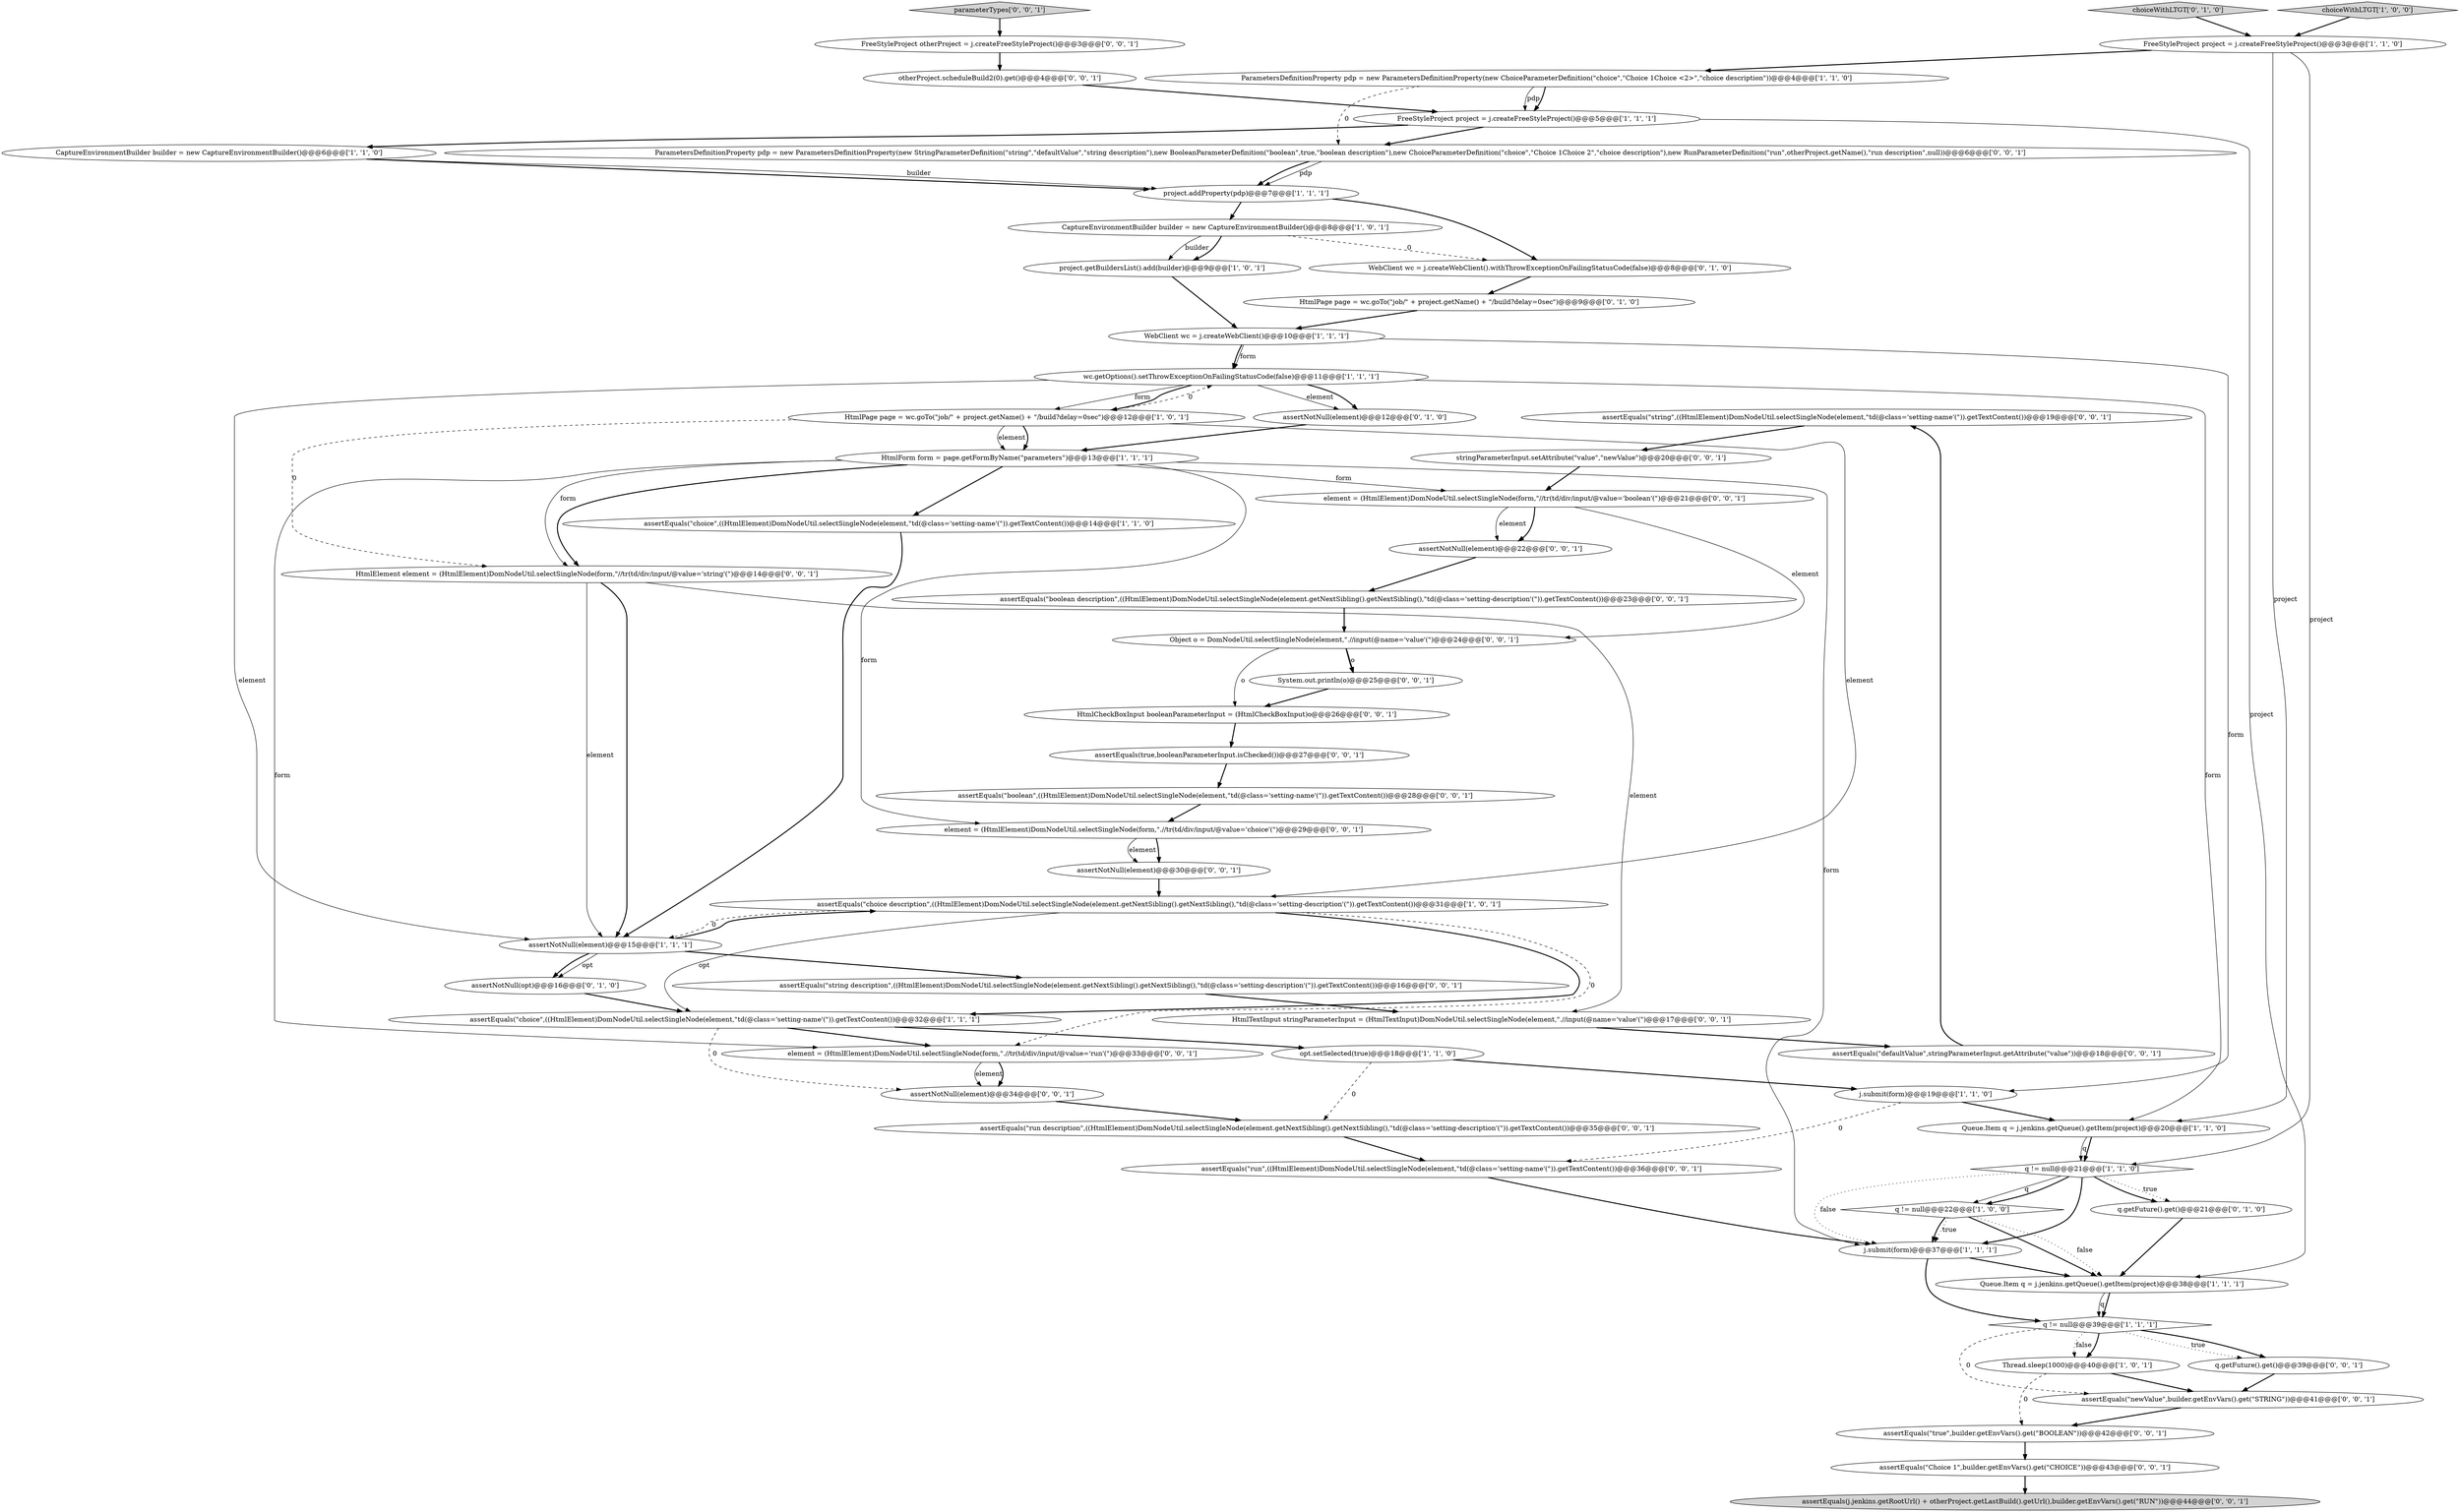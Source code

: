 digraph {
33 [style = filled, label = "assertEquals(\"string\",((HtmlElement)DomNodeUtil.selectSingleNode(element,\"td(@class='setting-name'(\")).getTextContent())@@@19@@@['0', '0', '1']", fillcolor = white, shape = ellipse image = "AAA0AAABBB3BBB"];
52 [style = filled, label = "element = (HtmlElement)DomNodeUtil.selectSingleNode(form,\"//tr(td/div/input/@value='boolean'(\")@@@21@@@['0', '0', '1']", fillcolor = white, shape = ellipse image = "AAA0AAABBB3BBB"];
18 [style = filled, label = "CaptureEnvironmentBuilder builder = new CaptureEnvironmentBuilder()@@@6@@@['1', '1', '0']", fillcolor = white, shape = ellipse image = "AAA0AAABBB1BBB"];
49 [style = filled, label = "assertEquals(\"defaultValue\",stringParameterInput.getAttribute(\"value\"))@@@18@@@['0', '0', '1']", fillcolor = white, shape = ellipse image = "AAA0AAABBB3BBB"];
23 [style = filled, label = "j.submit(form)@@@19@@@['1', '1', '0']", fillcolor = white, shape = ellipse image = "AAA0AAABBB1BBB"];
21 [style = filled, label = "project.getBuildersList().add(builder)@@@9@@@['1', '0', '1']", fillcolor = white, shape = ellipse image = "AAA0AAABBB1BBB"];
51 [style = filled, label = "assertNotNull(element)@@@30@@@['0', '0', '1']", fillcolor = white, shape = ellipse image = "AAA0AAABBB3BBB"];
29 [style = filled, label = "HtmlPage page = wc.goTo(\"job/\" + project.getName() + \"/build?delay=0sec\")@@@9@@@['0', '1', '0']", fillcolor = white, shape = ellipse image = "AAA0AAABBB2BBB"];
5 [style = filled, label = "assertEquals(\"choice\",((HtmlElement)DomNodeUtil.selectSingleNode(element,\"td(@class='setting-name'(\")).getTextContent())@@@32@@@['1', '1', '1']", fillcolor = white, shape = ellipse image = "AAA0AAABBB1BBB"];
38 [style = filled, label = "HtmlTextInput stringParameterInput = (HtmlTextInput)DomNodeUtil.selectSingleNode(element,\".//input(@name='value'(\")@@@17@@@['0', '0', '1']", fillcolor = white, shape = ellipse image = "AAA0AAABBB3BBB"];
59 [style = filled, label = "assertNotNull(element)@@@22@@@['0', '0', '1']", fillcolor = white, shape = ellipse image = "AAA0AAABBB3BBB"];
8 [style = filled, label = "project.addProperty(pdp)@@@7@@@['1', '1', '1']", fillcolor = white, shape = ellipse image = "AAA0AAABBB1BBB"];
14 [style = filled, label = "HtmlPage page = wc.goTo(\"job/\" + project.getName() + \"/build?delay=0sec\")@@@12@@@['1', '0', '1']", fillcolor = white, shape = ellipse image = "AAA0AAABBB1BBB"];
50 [style = filled, label = "assertEquals(\"boolean description\",((HtmlElement)DomNodeUtil.selectSingleNode(element.getNextSibling().getNextSibling(),\"td(@class='setting-description'(\")).getTextContent())@@@23@@@['0', '0', '1']", fillcolor = white, shape = ellipse image = "AAA0AAABBB3BBB"];
7 [style = filled, label = "Thread.sleep(1000)@@@40@@@['1', '0', '1']", fillcolor = white, shape = ellipse image = "AAA0AAABBB1BBB"];
56 [style = filled, label = "assertEquals(\"Choice 1\",builder.getEnvVars().get(\"CHOICE\"))@@@43@@@['0', '0', '1']", fillcolor = white, shape = ellipse image = "AAA0AAABBB3BBB"];
53 [style = filled, label = "assertEquals(\"newValue\",builder.getEnvVars().get(\"STRING\"))@@@41@@@['0', '0', '1']", fillcolor = white, shape = ellipse image = "AAA0AAABBB3BBB"];
31 [style = filled, label = "element = (HtmlElement)DomNodeUtil.selectSingleNode(form,\".//tr(td/div/input/@value='choice'(\")@@@29@@@['0', '0', '1']", fillcolor = white, shape = ellipse image = "AAA0AAABBB3BBB"];
6 [style = filled, label = "ParametersDefinitionProperty pdp = new ParametersDefinitionProperty(new ChoiceParameterDefinition(\"choice\",\"Choice 1Choice <2>\",\"choice description\"))@@@4@@@['1', '1', '0']", fillcolor = white, shape = ellipse image = "AAA0AAABBB1BBB"];
1 [style = filled, label = "HtmlForm form = page.getFormByName(\"parameters\")@@@13@@@['1', '1', '1']", fillcolor = white, shape = ellipse image = "AAA0AAABBB1BBB"];
54 [style = filled, label = "ParametersDefinitionProperty pdp = new ParametersDefinitionProperty(new StringParameterDefinition(\"string\",\"defaultValue\",\"string description\"),new BooleanParameterDefinition(\"boolean\",true,\"boolean description\"),new ChoiceParameterDefinition(\"choice\",\"Choice 1Choice 2\",\"choice description\"),new RunParameterDefinition(\"run\",otherProject.getName(),\"run description\",null))@@@6@@@['0', '0', '1']", fillcolor = white, shape = ellipse image = "AAA0AAABBB3BBB"];
20 [style = filled, label = "CaptureEnvironmentBuilder builder = new CaptureEnvironmentBuilder()@@@8@@@['1', '0', '1']", fillcolor = white, shape = ellipse image = "AAA0AAABBB1BBB"];
30 [style = filled, label = "assertNotNull(element)@@@12@@@['0', '1', '0']", fillcolor = white, shape = ellipse image = "AAA0AAABBB2BBB"];
58 [style = filled, label = "HtmlCheckBoxInput booleanParameterInput = (HtmlCheckBoxInput)o@@@26@@@['0', '0', '1']", fillcolor = white, shape = ellipse image = "AAA0AAABBB3BBB"];
39 [style = filled, label = "assertEquals(\"boolean\",((HtmlElement)DomNodeUtil.selectSingleNode(element,\"td(@class='setting-name'(\")).getTextContent())@@@28@@@['0', '0', '1']", fillcolor = white, shape = ellipse image = "AAA0AAABBB3BBB"];
3 [style = filled, label = "FreeStyleProject project = j.createFreeStyleProject()@@@3@@@['1', '1', '0']", fillcolor = white, shape = ellipse image = "AAA0AAABBB1BBB"];
28 [style = filled, label = "WebClient wc = j.createWebClient().withThrowExceptionOnFailingStatusCode(false)@@@8@@@['0', '1', '0']", fillcolor = white, shape = ellipse image = "AAA1AAABBB2BBB"];
17 [style = filled, label = "choiceWithLTGT['1', '0', '0']", fillcolor = lightgray, shape = diamond image = "AAA0AAABBB1BBB"];
16 [style = filled, label = "q != null@@@21@@@['1', '1', '0']", fillcolor = white, shape = diamond image = "AAA0AAABBB1BBB"];
11 [style = filled, label = "q != null@@@22@@@['1', '0', '0']", fillcolor = white, shape = diamond image = "AAA0AAABBB1BBB"];
40 [style = filled, label = "q.getFuture().get()@@@39@@@['0', '0', '1']", fillcolor = white, shape = ellipse image = "AAA0AAABBB3BBB"];
45 [style = filled, label = "Object o = DomNodeUtil.selectSingleNode(element,\".//input(@name='value'(\")@@@24@@@['0', '0', '1']", fillcolor = white, shape = ellipse image = "AAA0AAABBB3BBB"];
48 [style = filled, label = "assertEquals(\"true\",builder.getEnvVars().get(\"BOOLEAN\"))@@@42@@@['0', '0', '1']", fillcolor = white, shape = ellipse image = "AAA0AAABBB3BBB"];
46 [style = filled, label = "assertNotNull(element)@@@34@@@['0', '0', '1']", fillcolor = white, shape = ellipse image = "AAA0AAABBB3BBB"];
12 [style = filled, label = "j.submit(form)@@@37@@@['1', '1', '1']", fillcolor = white, shape = ellipse image = "AAA0AAABBB1BBB"];
4 [style = filled, label = "wc.getOptions().setThrowExceptionOnFailingStatusCode(false)@@@11@@@['1', '1', '1']", fillcolor = white, shape = ellipse image = "AAA0AAABBB1BBB"];
36 [style = filled, label = "stringParameterInput.setAttribute(\"value\",\"newValue\")@@@20@@@['0', '0', '1']", fillcolor = white, shape = ellipse image = "AAA0AAABBB3BBB"];
43 [style = filled, label = "assertEquals(true,booleanParameterInput.isChecked())@@@27@@@['0', '0', '1']", fillcolor = white, shape = ellipse image = "AAA0AAABBB3BBB"];
15 [style = filled, label = "Queue.Item q = j.jenkins.getQueue().getItem(project)@@@20@@@['1', '1', '0']", fillcolor = white, shape = ellipse image = "AAA0AAABBB1BBB"];
55 [style = filled, label = "assertEquals(\"string description\",((HtmlElement)DomNodeUtil.selectSingleNode(element.getNextSibling().getNextSibling(),\"td(@class='setting-description'(\")).getTextContent())@@@16@@@['0', '0', '1']", fillcolor = white, shape = ellipse image = "AAA0AAABBB3BBB"];
24 [style = filled, label = "q != null@@@39@@@['1', '1', '1']", fillcolor = white, shape = diamond image = "AAA0AAABBB1BBB"];
57 [style = filled, label = "otherProject.scheduleBuild2(0).get()@@@4@@@['0', '0', '1']", fillcolor = white, shape = ellipse image = "AAA0AAABBB3BBB"];
2 [style = filled, label = "assertNotNull(element)@@@15@@@['1', '1', '1']", fillcolor = white, shape = ellipse image = "AAA0AAABBB1BBB"];
22 [style = filled, label = "Queue.Item q = j.jenkins.getQueue().getItem(project)@@@38@@@['1', '1', '1']", fillcolor = white, shape = ellipse image = "AAA0AAABBB1BBB"];
27 [style = filled, label = "q.getFuture().get()@@@21@@@['0', '1', '0']", fillcolor = white, shape = ellipse image = "AAA0AAABBB2BBB"];
42 [style = filled, label = "System.out.println(o)@@@25@@@['0', '0', '1']", fillcolor = white, shape = ellipse image = "AAA0AAABBB3BBB"];
13 [style = filled, label = "opt.setSelected(true)@@@18@@@['1', '1', '0']", fillcolor = white, shape = ellipse image = "AAA0AAABBB1BBB"];
10 [style = filled, label = "assertEquals(\"choice\",((HtmlElement)DomNodeUtil.selectSingleNode(element,\"td(@class='setting-name'(\")).getTextContent())@@@14@@@['1', '1', '0']", fillcolor = white, shape = ellipse image = "AAA0AAABBB1BBB"];
26 [style = filled, label = "choiceWithLTGT['0', '1', '0']", fillcolor = lightgray, shape = diamond image = "AAA0AAABBB2BBB"];
47 [style = filled, label = "element = (HtmlElement)DomNodeUtil.selectSingleNode(form,\".//tr(td/div/input/@value='run'(\")@@@33@@@['0', '0', '1']", fillcolor = white, shape = ellipse image = "AAA0AAABBB3BBB"];
34 [style = filled, label = "FreeStyleProject otherProject = j.createFreeStyleProject()@@@3@@@['0', '0', '1']", fillcolor = white, shape = ellipse image = "AAA0AAABBB3BBB"];
32 [style = filled, label = "assertEquals(\"run description\",((HtmlElement)DomNodeUtil.selectSingleNode(element.getNextSibling().getNextSibling(),\"td(@class='setting-description'(\")).getTextContent())@@@35@@@['0', '0', '1']", fillcolor = white, shape = ellipse image = "AAA0AAABBB3BBB"];
41 [style = filled, label = "HtmlElement element = (HtmlElement)DomNodeUtil.selectSingleNode(form,\"//tr(td/div/input/@value='string'(\")@@@14@@@['0', '0', '1']", fillcolor = white, shape = ellipse image = "AAA0AAABBB3BBB"];
19 [style = filled, label = "WebClient wc = j.createWebClient()@@@10@@@['1', '1', '1']", fillcolor = white, shape = ellipse image = "AAA0AAABBB1BBB"];
44 [style = filled, label = "assertEquals(\"run\",((HtmlElement)DomNodeUtil.selectSingleNode(element,\"td(@class='setting-name'(\")).getTextContent())@@@36@@@['0', '0', '1']", fillcolor = white, shape = ellipse image = "AAA0AAABBB3BBB"];
25 [style = filled, label = "assertNotNull(opt)@@@16@@@['0', '1', '0']", fillcolor = white, shape = ellipse image = "AAA0AAABBB2BBB"];
0 [style = filled, label = "assertEquals(\"choice description\",((HtmlElement)DomNodeUtil.selectSingleNode(element.getNextSibling().getNextSibling(),\"td(@class='setting-description'(\")).getTextContent())@@@31@@@['1', '0', '1']", fillcolor = white, shape = ellipse image = "AAA0AAABBB1BBB"];
9 [style = filled, label = "FreeStyleProject project = j.createFreeStyleProject()@@@5@@@['1', '1', '1']", fillcolor = white, shape = ellipse image = "AAA0AAABBB1BBB"];
35 [style = filled, label = "assertEquals(j.jenkins.getRootUrl() + otherProject.getLastBuild().getUrl(),builder.getEnvVars().get(\"RUN\"))@@@44@@@['0', '0', '1']", fillcolor = lightgray, shape = ellipse image = "AAA0AAABBB3BBB"];
37 [style = filled, label = "parameterTypes['0', '0', '1']", fillcolor = lightgray, shape = diamond image = "AAA0AAABBB3BBB"];
19->4 [style = solid, label="form"];
4->2 [style = solid, label="element"];
11->22 [style = bold, label=""];
24->53 [style = dashed, label="0"];
29->19 [style = bold, label=""];
11->12 [style = bold, label=""];
7->53 [style = bold, label=""];
22->24 [style = bold, label=""];
4->30 [style = solid, label="element"];
40->53 [style = bold, label=""];
17->3 [style = bold, label=""];
58->43 [style = bold, label=""];
12->24 [style = bold, label=""];
5->13 [style = bold, label=""];
43->39 [style = bold, label=""];
41->2 [style = solid, label="element"];
3->6 [style = bold, label=""];
42->58 [style = bold, label=""];
23->44 [style = dashed, label="0"];
16->12 [style = bold, label=""];
48->56 [style = bold, label=""];
56->35 [style = bold, label=""];
7->48 [style = dashed, label="0"];
15->16 [style = solid, label="q"];
15->16 [style = bold, label=""];
49->33 [style = bold, label=""];
14->0 [style = solid, label="element"];
8->20 [style = bold, label=""];
13->32 [style = dashed, label="0"];
28->29 [style = bold, label=""];
52->59 [style = bold, label=""];
14->41 [style = dashed, label="0"];
47->46 [style = solid, label="element"];
55->38 [style = bold, label=""];
39->31 [style = bold, label=""];
54->8 [style = solid, label="pdp"];
1->10 [style = bold, label=""];
24->7 [style = bold, label=""];
11->12 [style = dotted, label="true"];
4->14 [style = solid, label="form"];
20->21 [style = solid, label="builder"];
52->45 [style = solid, label="element"];
47->46 [style = bold, label=""];
19->23 [style = solid, label="form"];
20->28 [style = dashed, label="0"];
16->11 [style = solid, label="q"];
31->51 [style = bold, label=""];
37->34 [style = bold, label=""];
2->25 [style = solid, label="opt"];
45->42 [style = solid, label="o"];
25->5 [style = bold, label=""];
5->47 [style = bold, label=""];
11->22 [style = dotted, label="false"];
3->15 [style = solid, label="project"];
1->12 [style = solid, label="form"];
18->8 [style = bold, label=""];
45->58 [style = solid, label="o"];
26->3 [style = bold, label=""];
6->54 [style = dashed, label="0"];
36->52 [style = bold, label=""];
24->40 [style = bold, label=""];
23->15 [style = bold, label=""];
41->2 [style = bold, label=""];
13->23 [style = bold, label=""];
38->49 [style = bold, label=""];
41->38 [style = solid, label="element"];
18->8 [style = solid, label="builder"];
2->55 [style = bold, label=""];
1->31 [style = solid, label="form"];
52->59 [style = solid, label="element"];
1->47 [style = solid, label="form"];
16->27 [style = dotted, label="true"];
0->47 [style = dashed, label="0"];
21->19 [style = bold, label=""];
53->48 [style = bold, label=""];
16->27 [style = bold, label=""];
19->4 [style = bold, label=""];
2->0 [style = bold, label=""];
30->1 [style = bold, label=""];
1->52 [style = solid, label="form"];
50->45 [style = bold, label=""];
16->11 [style = bold, label=""];
22->24 [style = solid, label="q"];
9->18 [style = bold, label=""];
44->12 [style = bold, label=""];
4->15 [style = solid, label="form"];
5->46 [style = dashed, label="0"];
54->8 [style = bold, label=""];
10->2 [style = bold, label=""];
46->32 [style = bold, label=""];
59->50 [style = bold, label=""];
24->40 [style = dotted, label="true"];
57->9 [style = bold, label=""];
16->12 [style = dotted, label="false"];
51->0 [style = bold, label=""];
6->9 [style = solid, label="pdp"];
1->41 [style = bold, label=""];
2->25 [style = bold, label=""];
27->22 [style = bold, label=""];
12->22 [style = bold, label=""];
14->1 [style = bold, label=""];
6->9 [style = bold, label=""];
34->57 [style = bold, label=""];
14->4 [style = dashed, label="0"];
20->21 [style = bold, label=""];
14->1 [style = solid, label="element"];
0->2 [style = dashed, label="0"];
45->42 [style = bold, label=""];
31->51 [style = solid, label="element"];
8->28 [style = bold, label=""];
4->14 [style = bold, label=""];
32->44 [style = bold, label=""];
24->7 [style = dotted, label="false"];
0->5 [style = bold, label=""];
9->22 [style = solid, label="project"];
9->54 [style = bold, label=""];
0->5 [style = solid, label="opt"];
33->36 [style = bold, label=""];
4->30 [style = bold, label=""];
1->41 [style = solid, label="form"];
3->16 [style = solid, label="project"];
}
